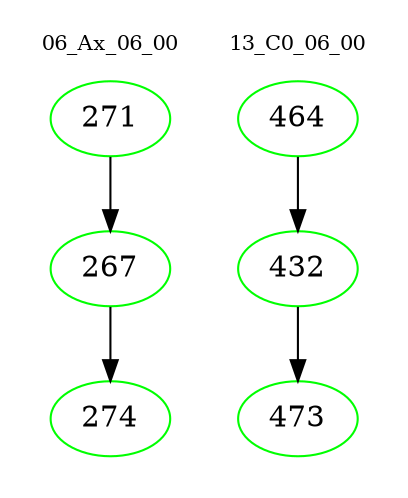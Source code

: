 digraph{
subgraph cluster_0 {
color = white
label = "06_Ax_06_00";
fontsize=10;
T0_271 [label="271", color="green"]
T0_271 -> T0_267 [color="black"]
T0_267 [label="267", color="green"]
T0_267 -> T0_274 [color="black"]
T0_274 [label="274", color="green"]
}
subgraph cluster_1 {
color = white
label = "13_C0_06_00";
fontsize=10;
T1_464 [label="464", color="green"]
T1_464 -> T1_432 [color="black"]
T1_432 [label="432", color="green"]
T1_432 -> T1_473 [color="black"]
T1_473 [label="473", color="green"]
}
}
